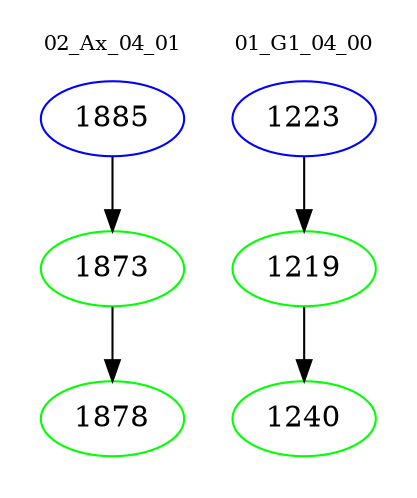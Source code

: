 digraph{
subgraph cluster_0 {
color = white
label = "02_Ax_04_01";
fontsize=10;
T0_1885 [label="1885", color="blue"]
T0_1885 -> T0_1873 [color="black"]
T0_1873 [label="1873", color="green"]
T0_1873 -> T0_1878 [color="black"]
T0_1878 [label="1878", color="green"]
}
subgraph cluster_1 {
color = white
label = "01_G1_04_00";
fontsize=10;
T1_1223 [label="1223", color="blue"]
T1_1223 -> T1_1219 [color="black"]
T1_1219 [label="1219", color="green"]
T1_1219 -> T1_1240 [color="black"]
T1_1240 [label="1240", color="green"]
}
}
